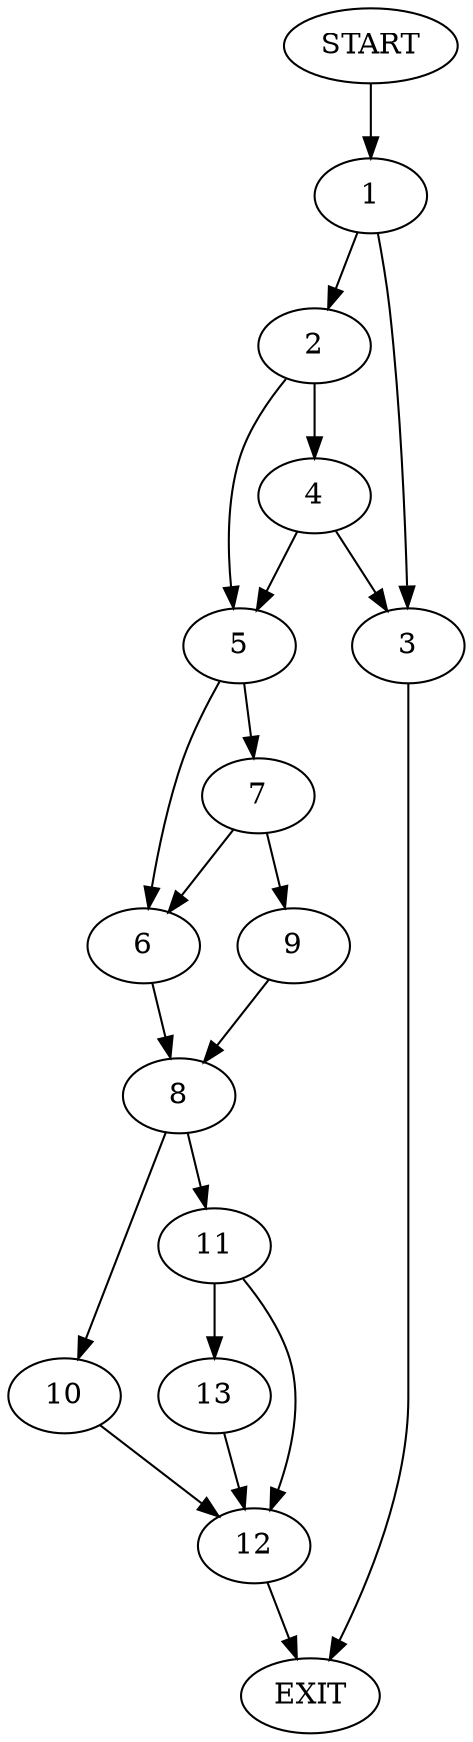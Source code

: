 digraph {
0 [label="START"]
14 [label="EXIT"]
0 -> 1
1 -> 2
1 -> 3
2 -> 4
2 -> 5
3 -> 14
5 -> 6
5 -> 7
4 -> 5
4 -> 3
6 -> 8
7 -> 6
7 -> 9
9 -> 8
8 -> 10
8 -> 11
11 -> 12
11 -> 13
10 -> 12
12 -> 14
13 -> 12
}
